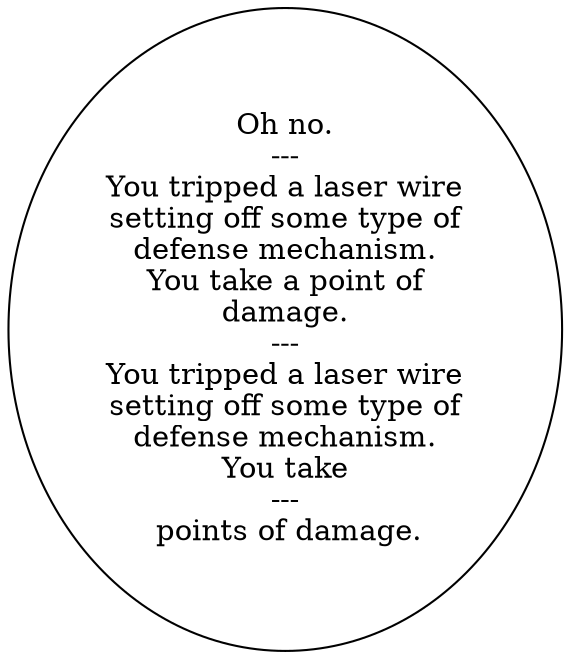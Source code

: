 digraph LAZRTRAP {
  "start" [style=filled       fillcolor="#FFFFFF"       color="#000000"]
  "start" [label="Oh no.\n---\nYou tripped a laser wire\nsetting off some type of\ndefense mechanism.\nYou take a point of\ndamage.\n---\nYou tripped a laser wire\nsetting off some type of\ndefense mechanism.\n You take \n---\n points of damage."]
}